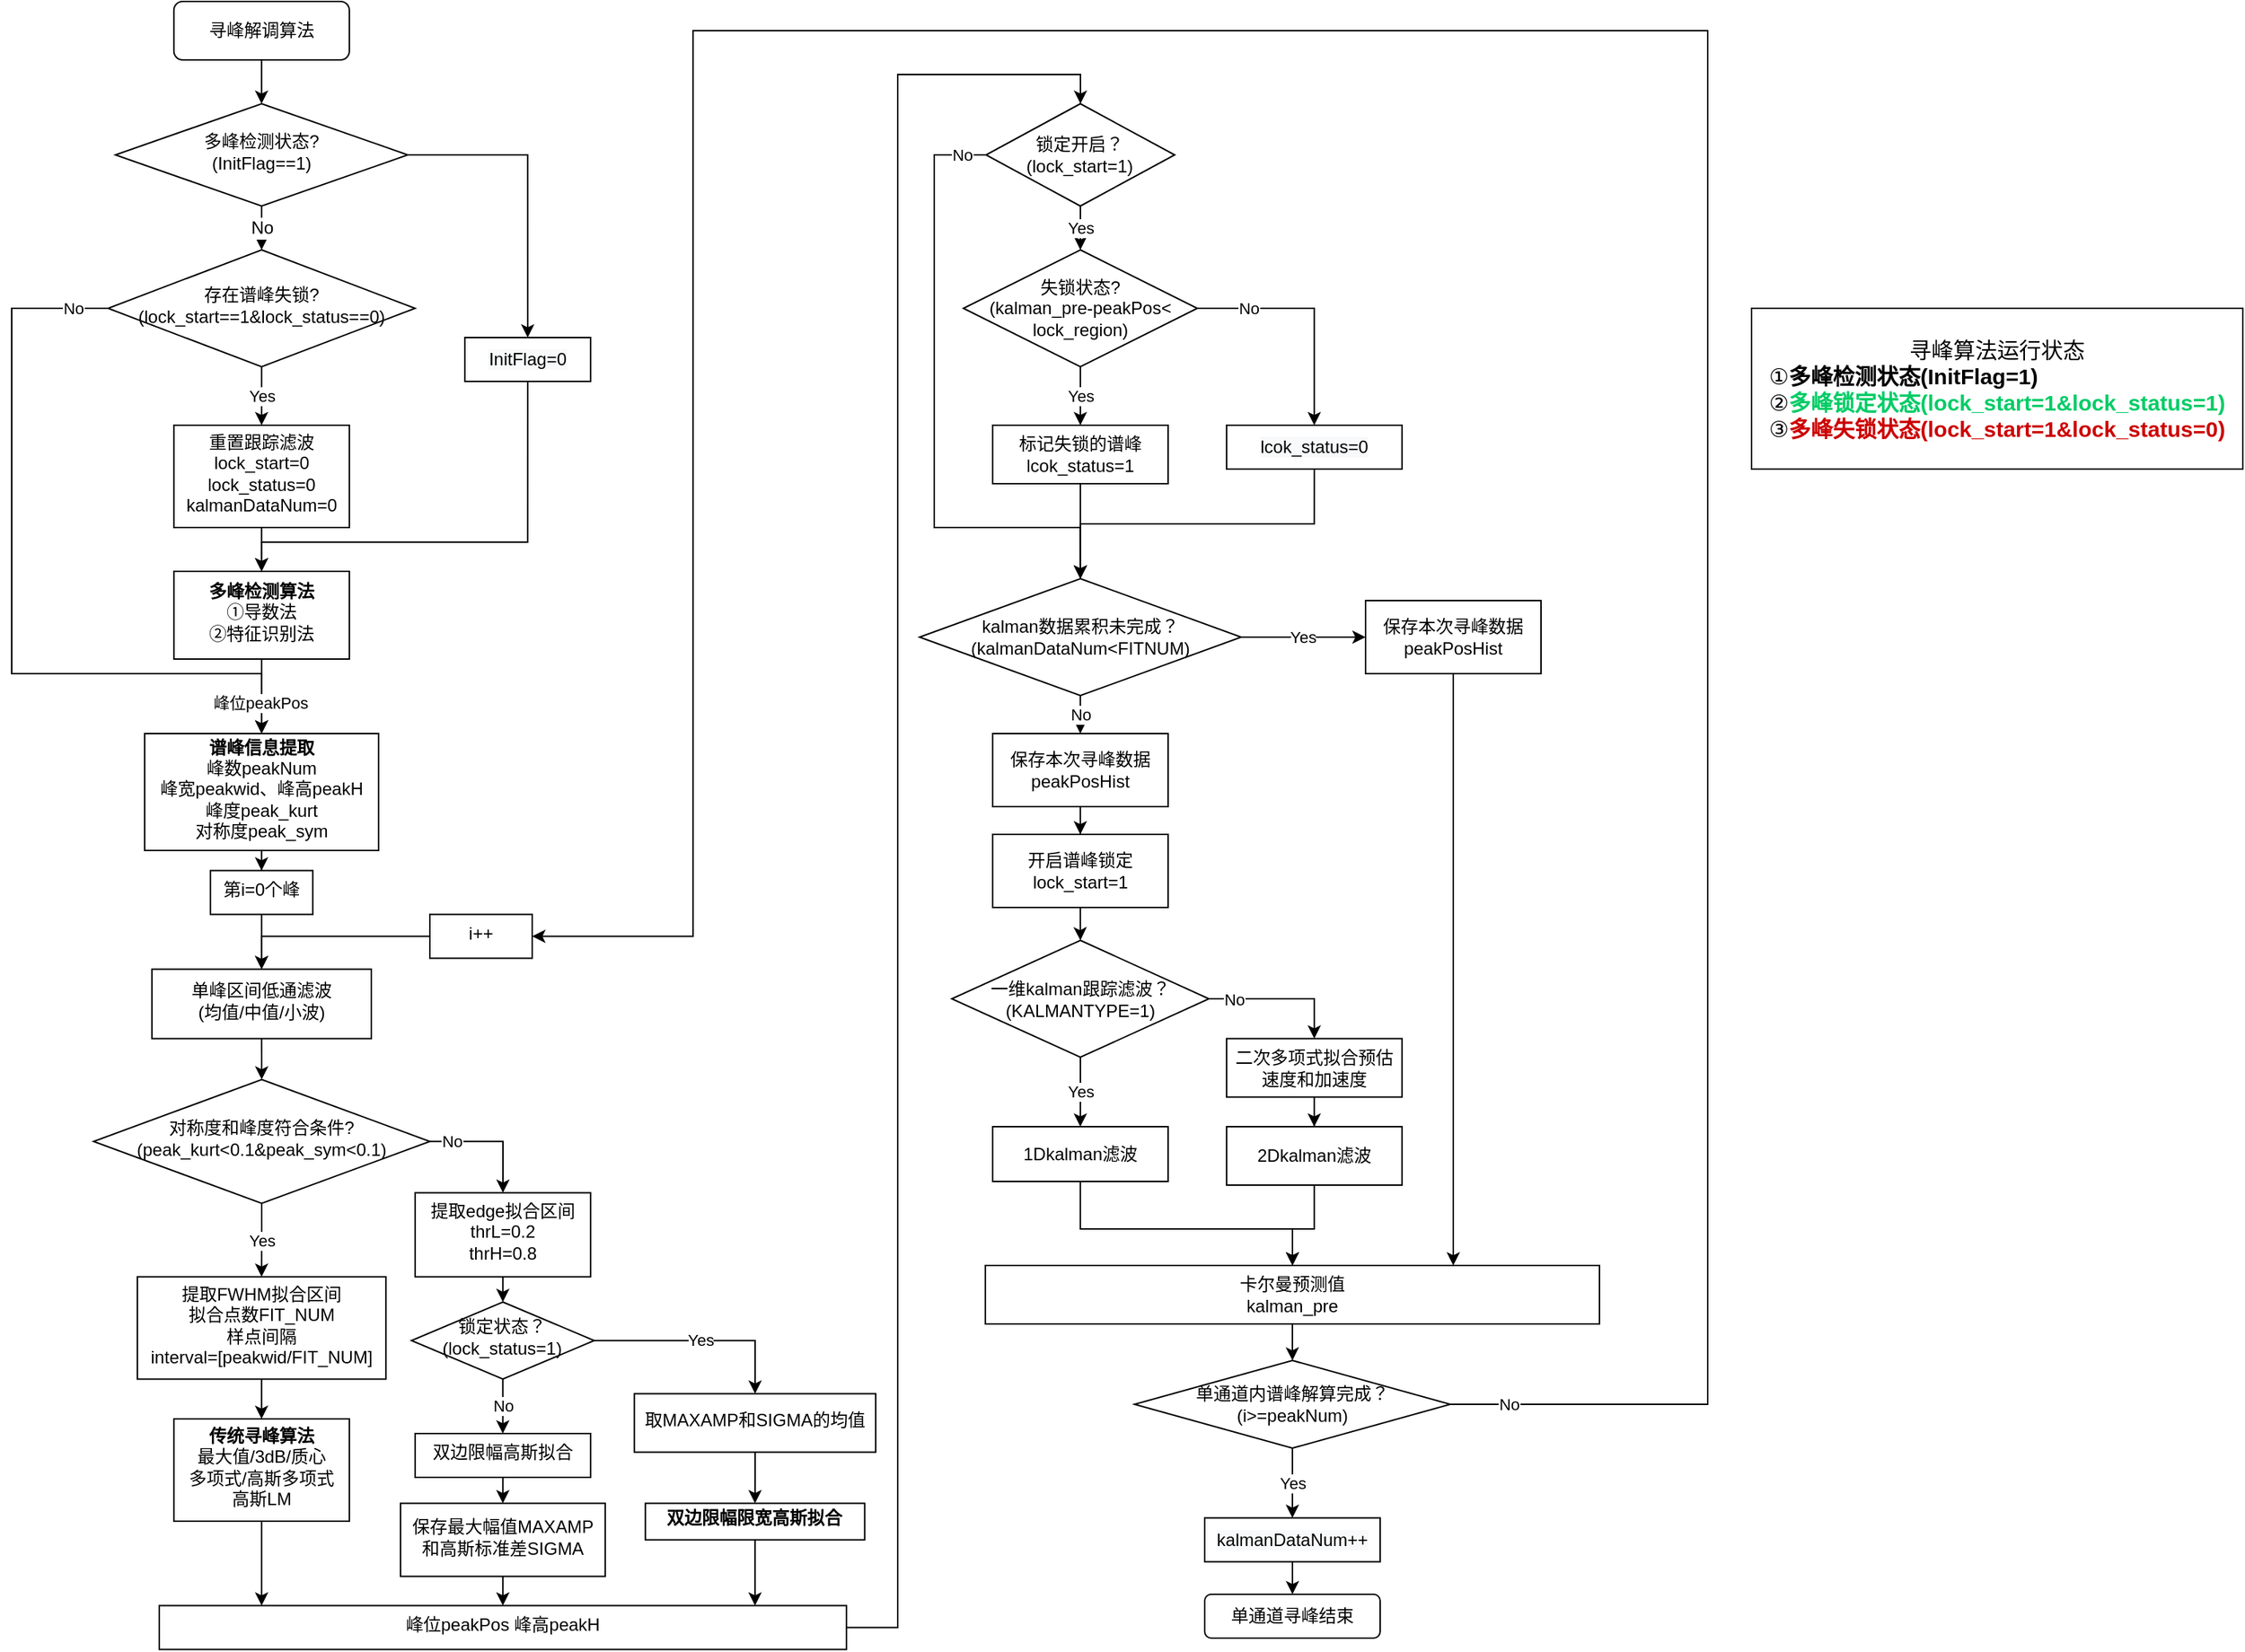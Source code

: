 <mxfile version="17.4.3" type="github">
  <diagram id="C5RBs43oDa-KdzZeNtuy" name="Page-1">
    <mxGraphModel dx="1677" dy="1089" grid="1" gridSize="10" guides="1" tooltips="1" connect="1" arrows="1" fold="1" page="1" pageScale="1" pageWidth="1654" pageHeight="1169" math="0" shadow="0">
      <root>
        <mxCell id="WIyWlLk6GJQsqaUBKTNV-0" />
        <mxCell id="WIyWlLk6GJQsqaUBKTNV-1" parent="WIyWlLk6GJQsqaUBKTNV-0" />
        <mxCell id="Sqqgu429Jo1G49xxD-PJ-2" value="" style="edgeStyle=orthogonalEdgeStyle;rounded=0;orthogonalLoop=1;jettySize=auto;html=1;fontSize=15;fontColor=#CC0000;" parent="WIyWlLk6GJQsqaUBKTNV-1" source="WIyWlLk6GJQsqaUBKTNV-3" target="Sqqgu429Jo1G49xxD-PJ-1" edge="1">
          <mxGeometry relative="1" as="geometry" />
        </mxCell>
        <mxCell id="WIyWlLk6GJQsqaUBKTNV-3" value="寻峰解调算法" style="rounded=1;whiteSpace=wrap;html=1;fontSize=12;glass=0;strokeWidth=1;shadow=0;" parent="WIyWlLk6GJQsqaUBKTNV-1" vertex="1">
          <mxGeometry x="150.93" y="10" width="120" height="40" as="geometry" />
        </mxCell>
        <mxCell id="J0x9XYsGi_vWjbkLP-mo-85" value="No" style="edgeStyle=orthogonalEdgeStyle;rounded=0;orthogonalLoop=1;jettySize=auto;html=1;exitX=0;exitY=0.5;exitDx=0;exitDy=0;entryX=0.5;entryY=0;entryDx=0;entryDy=0;" parent="WIyWlLk6GJQsqaUBKTNV-1" source="WIyWlLk6GJQsqaUBKTNV-6" target="J0x9XYsGi_vWjbkLP-mo-4" edge="1">
          <mxGeometry x="-0.911" relative="1" as="geometry">
            <Array as="points">
              <mxPoint x="40" y="220" />
              <mxPoint x="40" y="470" />
              <mxPoint x="211" y="470" />
            </Array>
            <mxPoint as="offset" />
          </mxGeometry>
        </mxCell>
        <mxCell id="J0x9XYsGi_vWjbkLP-mo-113" value="Yes" style="edgeStyle=orthogonalEdgeStyle;rounded=0;orthogonalLoop=1;jettySize=auto;html=1;" parent="WIyWlLk6GJQsqaUBKTNV-1" source="WIyWlLk6GJQsqaUBKTNV-6" target="J0x9XYsGi_vWjbkLP-mo-110" edge="1">
          <mxGeometry relative="1" as="geometry" />
        </mxCell>
        <mxCell id="WIyWlLk6GJQsqaUBKTNV-6" value="存在谱峰失锁?&lt;br&gt;(lock_start==1&amp;amp;lock_status==0)" style="rhombus;whiteSpace=wrap;html=1;shadow=0;fontFamily=Helvetica;fontSize=12;align=center;strokeWidth=1;spacing=6;spacingTop=-4;" parent="WIyWlLk6GJQsqaUBKTNV-1" vertex="1">
          <mxGeometry x="105.93" y="180" width="210" height="80" as="geometry" />
        </mxCell>
        <mxCell id="WIyWlLk6GJQsqaUBKTNV-11" value="单通道寻峰结束" style="rounded=1;whiteSpace=wrap;html=1;fontSize=12;glass=0;strokeWidth=1;shadow=0;" parent="WIyWlLk6GJQsqaUBKTNV-1" vertex="1">
          <mxGeometry x="855.97" y="1100" width="120" height="30" as="geometry" />
        </mxCell>
        <mxCell id="J0x9XYsGi_vWjbkLP-mo-5" value="峰位peakPos" style="edgeStyle=orthogonalEdgeStyle;rounded=0;orthogonalLoop=1;jettySize=auto;html=1;exitX=0.5;exitY=1;exitDx=0;exitDy=0;entryX=0.5;entryY=0;entryDx=0;entryDy=0;" parent="WIyWlLk6GJQsqaUBKTNV-1" source="J0x9XYsGi_vWjbkLP-mo-0" target="J0x9XYsGi_vWjbkLP-mo-4" edge="1">
          <mxGeometry x="0.176" y="-1" relative="1" as="geometry">
            <mxPoint as="offset" />
            <mxPoint x="305.93" y="430" as="sourcePoint" />
            <mxPoint x="305.93" y="500" as="targetPoint" />
          </mxGeometry>
        </mxCell>
        <mxCell id="J0x9XYsGi_vWjbkLP-mo-0" value="&lt;b&gt;多峰检测算法&lt;/b&gt;&lt;br&gt;①导数法&lt;br&gt;②特征识别法" style="whiteSpace=wrap;html=1;shadow=0;strokeWidth=1;spacing=6;spacingTop=-4;" parent="WIyWlLk6GJQsqaUBKTNV-1" vertex="1">
          <mxGeometry x="150.94" y="400" width="120" height="60" as="geometry" />
        </mxCell>
        <mxCell id="J0x9XYsGi_vWjbkLP-mo-7" value="" style="edgeStyle=orthogonalEdgeStyle;rounded=0;orthogonalLoop=1;jettySize=auto;html=1;" parent="WIyWlLk6GJQsqaUBKTNV-1" source="J0x9XYsGi_vWjbkLP-mo-4" target="J0x9XYsGi_vWjbkLP-mo-6" edge="1">
          <mxGeometry relative="1" as="geometry" />
        </mxCell>
        <mxCell id="J0x9XYsGi_vWjbkLP-mo-4" value="&lt;b&gt;谱峰信息提取&lt;/b&gt;&lt;br&gt;峰数peakNum&lt;br&gt;峰宽peakwid、峰高peakH&lt;br&gt;峰度peak_kurt&lt;br&gt;对称度peak_sym" style="whiteSpace=wrap;html=1;shadow=0;strokeWidth=1;spacing=6;spacingTop=-4;" parent="WIyWlLk6GJQsqaUBKTNV-1" vertex="1">
          <mxGeometry x="130.93" y="511" width="160" height="80" as="geometry" />
        </mxCell>
        <mxCell id="J0x9XYsGi_vWjbkLP-mo-100" style="edgeStyle=orthogonalEdgeStyle;rounded=0;orthogonalLoop=1;jettySize=auto;html=1;exitX=0.5;exitY=1;exitDx=0;exitDy=0;entryX=0.5;entryY=0;entryDx=0;entryDy=0;" parent="WIyWlLk6GJQsqaUBKTNV-1" source="J0x9XYsGi_vWjbkLP-mo-6" target="J0x9XYsGi_vWjbkLP-mo-119" edge="1">
          <mxGeometry relative="1" as="geometry">
            <Array as="points" />
          </mxGeometry>
        </mxCell>
        <mxCell id="J0x9XYsGi_vWjbkLP-mo-6" value="第i=0个峰" style="whiteSpace=wrap;html=1;shadow=0;strokeWidth=1;spacing=6;spacingTop=-4;" parent="WIyWlLk6GJQsqaUBKTNV-1" vertex="1">
          <mxGeometry x="175.93" y="604.75" width="70" height="30" as="geometry" />
        </mxCell>
        <mxCell id="J0x9XYsGi_vWjbkLP-mo-14" value="Yes" style="edgeStyle=orthogonalEdgeStyle;rounded=0;orthogonalLoop=1;jettySize=auto;html=1;" parent="WIyWlLk6GJQsqaUBKTNV-1" source="J0x9XYsGi_vWjbkLP-mo-11" target="J0x9XYsGi_vWjbkLP-mo-13" edge="1">
          <mxGeometry relative="1" as="geometry" />
        </mxCell>
        <mxCell id="J0x9XYsGi_vWjbkLP-mo-18" value="No" style="edgeStyle=orthogonalEdgeStyle;rounded=0;orthogonalLoop=1;jettySize=auto;html=1;exitX=1;exitY=0.5;exitDx=0;exitDy=0;" parent="WIyWlLk6GJQsqaUBKTNV-1" source="J0x9XYsGi_vWjbkLP-mo-11" target="J0x9XYsGi_vWjbkLP-mo-17" edge="1">
          <mxGeometry x="-0.631" relative="1" as="geometry">
            <Array as="points">
              <mxPoint x="376" y="790" />
            </Array>
            <mxPoint as="offset" />
          </mxGeometry>
        </mxCell>
        <mxCell id="J0x9XYsGi_vWjbkLP-mo-11" value="对称度和峰度符合条件?&lt;br&gt;(peak_kurt&amp;lt;0.1&amp;amp;peak_sym&amp;lt;0.1)" style="rhombus;whiteSpace=wrap;html=1;shadow=0;strokeWidth=1;spacing=6;spacingTop=-4;" parent="WIyWlLk6GJQsqaUBKTNV-1" vertex="1">
          <mxGeometry x="96" y="747.75" width="230" height="84.75" as="geometry" />
        </mxCell>
        <mxCell id="J0x9XYsGi_vWjbkLP-mo-16" value="" style="edgeStyle=orthogonalEdgeStyle;rounded=0;orthogonalLoop=1;jettySize=auto;html=1;" parent="WIyWlLk6GJQsqaUBKTNV-1" source="J0x9XYsGi_vWjbkLP-mo-13" target="J0x9XYsGi_vWjbkLP-mo-15" edge="1">
          <mxGeometry relative="1" as="geometry" />
        </mxCell>
        <mxCell id="J0x9XYsGi_vWjbkLP-mo-13" value="提取FWHM拟合区间&lt;br&gt;拟合点数FIT_NUM&lt;br&gt;样点间隔&lt;br&gt;interval=[peakwid/FIT_NUM]" style="whiteSpace=wrap;html=1;shadow=0;strokeWidth=1;spacing=6;spacingTop=-4;" parent="WIyWlLk6GJQsqaUBKTNV-1" vertex="1">
          <mxGeometry x="125.94" y="882.75" width="170" height="70" as="geometry" />
        </mxCell>
        <mxCell id="J0x9XYsGi_vWjbkLP-mo-96" value="" style="edgeStyle=orthogonalEdgeStyle;rounded=0;orthogonalLoop=1;jettySize=auto;html=1;" parent="WIyWlLk6GJQsqaUBKTNV-1" source="J0x9XYsGi_vWjbkLP-mo-15" target="J0x9XYsGi_vWjbkLP-mo-31" edge="1">
          <mxGeometry relative="1" as="geometry">
            <Array as="points">
              <mxPoint x="211" y="1037.75" />
              <mxPoint x="211" y="1037.75" />
            </Array>
          </mxGeometry>
        </mxCell>
        <mxCell id="J0x9XYsGi_vWjbkLP-mo-15" value="&lt;b&gt;传统寻峰算法&lt;/b&gt;&lt;br&gt;最大值/3dB/质心&lt;br&gt;多项式/高斯多项式&lt;br&gt;高斯LM" style="whiteSpace=wrap;html=1;shadow=0;strokeWidth=1;spacing=6;spacingTop=-4;" parent="WIyWlLk6GJQsqaUBKTNV-1" vertex="1">
          <mxGeometry x="150.93" y="980" width="120" height="70" as="geometry" />
        </mxCell>
        <mxCell id="J0x9XYsGi_vWjbkLP-mo-116" style="edgeStyle=orthogonalEdgeStyle;rounded=0;orthogonalLoop=1;jettySize=auto;html=1;exitX=0.5;exitY=1;exitDx=0;exitDy=0;entryX=0.5;entryY=0;entryDx=0;entryDy=0;" parent="WIyWlLk6GJQsqaUBKTNV-1" source="J0x9XYsGi_vWjbkLP-mo-17" target="J0x9XYsGi_vWjbkLP-mo-21" edge="1">
          <mxGeometry relative="1" as="geometry" />
        </mxCell>
        <mxCell id="J0x9XYsGi_vWjbkLP-mo-17" value="提取edge拟合区间&lt;br&gt;thrL=0.2&lt;br&gt;thrH=0.8" style="whiteSpace=wrap;html=1;shadow=0;strokeWidth=1;spacing=6;spacingTop=-4;" parent="WIyWlLk6GJQsqaUBKTNV-1" vertex="1">
          <mxGeometry x="315.93" y="825.25" width="120" height="57.5" as="geometry" />
        </mxCell>
        <mxCell id="J0x9XYsGi_vWjbkLP-mo-24" value="No" style="edgeStyle=orthogonalEdgeStyle;rounded=0;orthogonalLoop=1;jettySize=auto;html=1;" parent="WIyWlLk6GJQsqaUBKTNV-1" source="J0x9XYsGi_vWjbkLP-mo-21" target="J0x9XYsGi_vWjbkLP-mo-23" edge="1">
          <mxGeometry relative="1" as="geometry" />
        </mxCell>
        <mxCell id="J0x9XYsGi_vWjbkLP-mo-28" value="Yes" style="edgeStyle=orthogonalEdgeStyle;rounded=0;orthogonalLoop=1;jettySize=auto;html=1;" parent="WIyWlLk6GJQsqaUBKTNV-1" source="J0x9XYsGi_vWjbkLP-mo-21" target="J0x9XYsGi_vWjbkLP-mo-27" edge="1">
          <mxGeometry relative="1" as="geometry" />
        </mxCell>
        <mxCell id="J0x9XYsGi_vWjbkLP-mo-21" value="锁定状态？&lt;br&gt;(lock_status=1)" style="rhombus;whiteSpace=wrap;html=1;shadow=0;strokeWidth=1;spacing=6;spacingTop=-4;" parent="WIyWlLk6GJQsqaUBKTNV-1" vertex="1">
          <mxGeometry x="313.43" y="900" width="125" height="52.75" as="geometry" />
        </mxCell>
        <mxCell id="J0x9XYsGi_vWjbkLP-mo-117" style="edgeStyle=orthogonalEdgeStyle;rounded=0;orthogonalLoop=1;jettySize=auto;html=1;exitX=0.5;exitY=1;exitDx=0;exitDy=0;entryX=0.5;entryY=0;entryDx=0;entryDy=0;" parent="WIyWlLk6GJQsqaUBKTNV-1" source="J0x9XYsGi_vWjbkLP-mo-23" target="J0x9XYsGi_vWjbkLP-mo-25" edge="1">
          <mxGeometry relative="1" as="geometry" />
        </mxCell>
        <mxCell id="J0x9XYsGi_vWjbkLP-mo-23" value="双边限幅高斯拟合" style="whiteSpace=wrap;html=1;shadow=0;strokeWidth=1;spacing=6;spacingTop=-4;" parent="WIyWlLk6GJQsqaUBKTNV-1" vertex="1">
          <mxGeometry x="315.93" y="990" width="120" height="30" as="geometry" />
        </mxCell>
        <mxCell id="J0x9XYsGi_vWjbkLP-mo-118" style="edgeStyle=orthogonalEdgeStyle;rounded=0;orthogonalLoop=1;jettySize=auto;html=1;exitX=0.5;exitY=1;exitDx=0;exitDy=0;entryX=0.5;entryY=0;entryDx=0;entryDy=0;" parent="WIyWlLk6GJQsqaUBKTNV-1" source="J0x9XYsGi_vWjbkLP-mo-25" target="J0x9XYsGi_vWjbkLP-mo-31" edge="1">
          <mxGeometry relative="1" as="geometry" />
        </mxCell>
        <mxCell id="J0x9XYsGi_vWjbkLP-mo-25" value="保存最大幅值MAXAMP&lt;br&gt;和高斯标准差SIGMA" style="whiteSpace=wrap;html=1;shadow=0;strokeWidth=1;spacing=6;spacingTop=-4;" parent="WIyWlLk6GJQsqaUBKTNV-1" vertex="1">
          <mxGeometry x="305.93" y="1037.75" width="140" height="50" as="geometry" />
        </mxCell>
        <mxCell id="J0x9XYsGi_vWjbkLP-mo-30" value="" style="edgeStyle=orthogonalEdgeStyle;rounded=0;orthogonalLoop=1;jettySize=auto;html=1;" parent="WIyWlLk6GJQsqaUBKTNV-1" source="J0x9XYsGi_vWjbkLP-mo-27" target="J0x9XYsGi_vWjbkLP-mo-29" edge="1">
          <mxGeometry relative="1" as="geometry" />
        </mxCell>
        <mxCell id="J0x9XYsGi_vWjbkLP-mo-27" value="取MAXAMP和SIGMA的均值" style="whiteSpace=wrap;html=1;shadow=0;strokeWidth=1;spacing=6;spacingTop=-4;" parent="WIyWlLk6GJQsqaUBKTNV-1" vertex="1">
          <mxGeometry x="465.86" y="962.75" width="165.07" height="40" as="geometry" />
        </mxCell>
        <mxCell id="J0x9XYsGi_vWjbkLP-mo-34" style="edgeStyle=orthogonalEdgeStyle;rounded=0;orthogonalLoop=1;jettySize=auto;html=1;" parent="WIyWlLk6GJQsqaUBKTNV-1" source="J0x9XYsGi_vWjbkLP-mo-29" target="J0x9XYsGi_vWjbkLP-mo-31" edge="1">
          <mxGeometry relative="1" as="geometry">
            <Array as="points">
              <mxPoint x="541" y="1112.75" />
              <mxPoint x="541" y="1112.75" />
            </Array>
          </mxGeometry>
        </mxCell>
        <mxCell id="J0x9XYsGi_vWjbkLP-mo-29" value="&lt;b&gt;双边限幅限宽高斯拟合&lt;/b&gt;" style="whiteSpace=wrap;html=1;shadow=0;strokeWidth=1;spacing=6;spacingTop=-4;" parent="WIyWlLk6GJQsqaUBKTNV-1" vertex="1">
          <mxGeometry x="473.4" y="1037.75" width="150" height="25" as="geometry" />
        </mxCell>
        <mxCell id="J0x9XYsGi_vWjbkLP-mo-36" value="" style="edgeStyle=orthogonalEdgeStyle;rounded=0;orthogonalLoop=1;jettySize=auto;html=1;exitX=1;exitY=0.5;exitDx=0;exitDy=0;" parent="WIyWlLk6GJQsqaUBKTNV-1" source="J0x9XYsGi_vWjbkLP-mo-31" target="J0x9XYsGi_vWjbkLP-mo-37" edge="1">
          <mxGeometry relative="1" as="geometry">
            <mxPoint x="720.93" y="125" as="targetPoint" />
            <Array as="points">
              <mxPoint x="646" y="1123" />
              <mxPoint x="646" y="60" />
              <mxPoint x="771" y="60" />
            </Array>
          </mxGeometry>
        </mxCell>
        <mxCell id="J0x9XYsGi_vWjbkLP-mo-31" value="峰位peakPos 峰高peakH" style="whiteSpace=wrap;html=1;shadow=0;strokeWidth=1;spacing=6;spacingTop=-4;" parent="WIyWlLk6GJQsqaUBKTNV-1" vertex="1">
          <mxGeometry x="140.93" y="1107.75" width="470" height="30" as="geometry" />
        </mxCell>
        <mxCell id="J0x9XYsGi_vWjbkLP-mo-40" value="Yes" style="edgeStyle=orthogonalEdgeStyle;rounded=0;orthogonalLoop=1;jettySize=auto;html=1;entryX=0.5;entryY=0;entryDx=0;entryDy=0;" parent="WIyWlLk6GJQsqaUBKTNV-1" source="J0x9XYsGi_vWjbkLP-mo-37" target="J0x9XYsGi_vWjbkLP-mo-41" edge="1">
          <mxGeometry relative="1" as="geometry">
            <mxPoint x="770.93" y="190" as="targetPoint" />
            <Array as="points" />
          </mxGeometry>
        </mxCell>
        <mxCell id="J0x9XYsGi_vWjbkLP-mo-50" value="No" style="edgeStyle=orthogonalEdgeStyle;rounded=0;orthogonalLoop=1;jettySize=auto;html=1;exitX=0;exitY=0.5;exitDx=0;exitDy=0;entryX=0.5;entryY=0;entryDx=0;entryDy=0;" parent="WIyWlLk6GJQsqaUBKTNV-1" source="J0x9XYsGi_vWjbkLP-mo-37" target="J0x9XYsGi_vWjbkLP-mo-53" edge="1">
          <mxGeometry x="-0.923" relative="1" as="geometry">
            <mxPoint x="680.93" y="410" as="targetPoint" />
            <Array as="points">
              <mxPoint x="671" y="115" />
              <mxPoint x="671" y="370" />
              <mxPoint x="771" y="370" />
            </Array>
            <mxPoint as="offset" />
          </mxGeometry>
        </mxCell>
        <mxCell id="J0x9XYsGi_vWjbkLP-mo-37" value="锁定开启？&lt;br&gt;(lock_start=1)" style="rhombus;whiteSpace=wrap;html=1;" parent="WIyWlLk6GJQsqaUBKTNV-1" vertex="1">
          <mxGeometry x="706.39" y="80" width="129.07" height="70" as="geometry" />
        </mxCell>
        <mxCell id="J0x9XYsGi_vWjbkLP-mo-45" value="Yes" style="edgeStyle=orthogonalEdgeStyle;rounded=0;orthogonalLoop=1;jettySize=auto;html=1;" parent="WIyWlLk6GJQsqaUBKTNV-1" source="J0x9XYsGi_vWjbkLP-mo-41" target="J0x9XYsGi_vWjbkLP-mo-44" edge="1">
          <mxGeometry relative="1" as="geometry" />
        </mxCell>
        <mxCell id="J0x9XYsGi_vWjbkLP-mo-47" value="No" style="edgeStyle=orthogonalEdgeStyle;rounded=0;orthogonalLoop=1;jettySize=auto;html=1;" parent="WIyWlLk6GJQsqaUBKTNV-1" source="J0x9XYsGi_vWjbkLP-mo-41" target="J0x9XYsGi_vWjbkLP-mo-46" edge="1">
          <mxGeometry x="-0.561" relative="1" as="geometry">
            <mxPoint as="offset" />
          </mxGeometry>
        </mxCell>
        <mxCell id="J0x9XYsGi_vWjbkLP-mo-41" value="&lt;span&gt;失锁状态?&lt;/span&gt;&lt;br&gt;&lt;span&gt;(kalman_pre-peakPos&amp;lt;&lt;br&gt;lock_region)&lt;br&gt;&lt;/span&gt;" style="rhombus;whiteSpace=wrap;html=1;" parent="WIyWlLk6GJQsqaUBKTNV-1" vertex="1">
          <mxGeometry x="690.93" y="180" width="160" height="80" as="geometry" />
        </mxCell>
        <mxCell id="J0x9XYsGi_vWjbkLP-mo-55" value="" style="edgeStyle=orthogonalEdgeStyle;rounded=0;orthogonalLoop=1;jettySize=auto;html=1;" parent="WIyWlLk6GJQsqaUBKTNV-1" source="J0x9XYsGi_vWjbkLP-mo-44" target="J0x9XYsGi_vWjbkLP-mo-53" edge="1">
          <mxGeometry relative="1" as="geometry" />
        </mxCell>
        <mxCell id="J0x9XYsGi_vWjbkLP-mo-44" value="标记失锁的谱峰&lt;br&gt;lcok_status=1" style="whiteSpace=wrap;html=1;" parent="WIyWlLk6GJQsqaUBKTNV-1" vertex="1">
          <mxGeometry x="710.93" y="300" width="120" height="40" as="geometry" />
        </mxCell>
        <mxCell id="J0x9XYsGi_vWjbkLP-mo-56" style="edgeStyle=orthogonalEdgeStyle;rounded=0;orthogonalLoop=1;jettySize=auto;html=1;exitX=0.5;exitY=1;exitDx=0;exitDy=0;entryX=0.5;entryY=0;entryDx=0;entryDy=0;" parent="WIyWlLk6GJQsqaUBKTNV-1" source="J0x9XYsGi_vWjbkLP-mo-46" target="J0x9XYsGi_vWjbkLP-mo-53" edge="1">
          <mxGeometry relative="1" as="geometry" />
        </mxCell>
        <mxCell id="J0x9XYsGi_vWjbkLP-mo-46" value="&lt;span style=&quot;color: rgb(0 , 0 , 0) ; font-family: &amp;#34;helvetica&amp;#34; ; font-size: 12px ; font-style: normal ; font-weight: 400 ; letter-spacing: normal ; text-align: center ; text-indent: 0px ; text-transform: none ; word-spacing: 0px ; background-color: rgb(248 , 249 , 250) ; display: inline ; float: none&quot;&gt;lcok_status=0&lt;/span&gt;" style="whiteSpace=wrap;html=1;" parent="WIyWlLk6GJQsqaUBKTNV-1" vertex="1">
          <mxGeometry x="870.93" y="300" width="120" height="30" as="geometry" />
        </mxCell>
        <mxCell id="J0x9XYsGi_vWjbkLP-mo-58" value="Yes" style="edgeStyle=orthogonalEdgeStyle;rounded=0;orthogonalLoop=1;jettySize=auto;html=1;" parent="WIyWlLk6GJQsqaUBKTNV-1" source="J0x9XYsGi_vWjbkLP-mo-53" target="J0x9XYsGi_vWjbkLP-mo-57" edge="1">
          <mxGeometry relative="1" as="geometry" />
        </mxCell>
        <mxCell id="J0x9XYsGi_vWjbkLP-mo-73" value="No" style="edgeStyle=orthogonalEdgeStyle;rounded=0;orthogonalLoop=1;jettySize=auto;html=1;" parent="WIyWlLk6GJQsqaUBKTNV-1" source="J0x9XYsGi_vWjbkLP-mo-53" target="J0x9XYsGi_vWjbkLP-mo-70" edge="1">
          <mxGeometry relative="1" as="geometry" />
        </mxCell>
        <mxCell id="J0x9XYsGi_vWjbkLP-mo-53" value="kalman数据累积未完成？&lt;br&gt;(kalmanDataNum&amp;lt;FITNUM)" style="rhombus;whiteSpace=wrap;html=1;" parent="WIyWlLk6GJQsqaUBKTNV-1" vertex="1">
          <mxGeometry x="660.93" y="405" width="220" height="80" as="geometry" />
        </mxCell>
        <mxCell id="J0x9XYsGi_vWjbkLP-mo-90" style="edgeStyle=orthogonalEdgeStyle;rounded=0;orthogonalLoop=1;jettySize=auto;html=1;exitX=0.5;exitY=1;exitDx=0;exitDy=0;" parent="WIyWlLk6GJQsqaUBKTNV-1" source="J0x9XYsGi_vWjbkLP-mo-57" target="J0x9XYsGi_vWjbkLP-mo-74" edge="1">
          <mxGeometry relative="1" as="geometry">
            <Array as="points">
              <mxPoint x="1026" y="470" />
            </Array>
          </mxGeometry>
        </mxCell>
        <mxCell id="J0x9XYsGi_vWjbkLP-mo-57" value="保存本次寻峰数据&lt;br&gt;peakPosHist" style="whiteSpace=wrap;html=1;" parent="WIyWlLk6GJQsqaUBKTNV-1" vertex="1">
          <mxGeometry x="966" y="420" width="120" height="50" as="geometry" />
        </mxCell>
        <mxCell id="J0x9XYsGi_vWjbkLP-mo-63" value="Yes" style="edgeStyle=orthogonalEdgeStyle;rounded=0;orthogonalLoop=1;jettySize=auto;html=1;" parent="WIyWlLk6GJQsqaUBKTNV-1" source="J0x9XYsGi_vWjbkLP-mo-61" target="J0x9XYsGi_vWjbkLP-mo-62" edge="1">
          <mxGeometry relative="1" as="geometry" />
        </mxCell>
        <mxCell id="J0x9XYsGi_vWjbkLP-mo-65" value="No" style="edgeStyle=orthogonalEdgeStyle;rounded=0;orthogonalLoop=1;jettySize=auto;html=1;entryX=0.5;entryY=0;entryDx=0;entryDy=0;" parent="WIyWlLk6GJQsqaUBKTNV-1" source="J0x9XYsGi_vWjbkLP-mo-61" target="J0x9XYsGi_vWjbkLP-mo-64" edge="1">
          <mxGeometry x="-0.646" relative="1" as="geometry">
            <mxPoint x="930.93" y="740" as="targetPoint" />
            <mxPoint as="offset" />
          </mxGeometry>
        </mxCell>
        <mxCell id="J0x9XYsGi_vWjbkLP-mo-61" value="一维kalman跟踪滤波？&lt;br&gt;(KALMANTYPE=1)" style="rhombus;whiteSpace=wrap;html=1;" parent="WIyWlLk6GJQsqaUBKTNV-1" vertex="1">
          <mxGeometry x="682.96" y="652.5" width="175.93" height="80" as="geometry" />
        </mxCell>
        <mxCell id="J0x9XYsGi_vWjbkLP-mo-75" value="" style="edgeStyle=orthogonalEdgeStyle;rounded=0;orthogonalLoop=1;jettySize=auto;html=1;" parent="WIyWlLk6GJQsqaUBKTNV-1" source="J0x9XYsGi_vWjbkLP-mo-62" target="J0x9XYsGi_vWjbkLP-mo-74" edge="1">
          <mxGeometry relative="1" as="geometry">
            <Array as="points">
              <mxPoint x="771" y="850" />
              <mxPoint x="916" y="850" />
            </Array>
          </mxGeometry>
        </mxCell>
        <mxCell id="J0x9XYsGi_vWjbkLP-mo-62" value="1Dkalman滤波" style="whiteSpace=wrap;html=1;" parent="WIyWlLk6GJQsqaUBKTNV-1" vertex="1">
          <mxGeometry x="710.93" y="780" width="120" height="37.5" as="geometry" />
        </mxCell>
        <mxCell id="J0x9XYsGi_vWjbkLP-mo-69" value="" style="edgeStyle=orthogonalEdgeStyle;rounded=0;orthogonalLoop=1;jettySize=auto;html=1;" parent="WIyWlLk6GJQsqaUBKTNV-1" source="J0x9XYsGi_vWjbkLP-mo-64" target="J0x9XYsGi_vWjbkLP-mo-68" edge="1">
          <mxGeometry relative="1" as="geometry" />
        </mxCell>
        <mxCell id="J0x9XYsGi_vWjbkLP-mo-64" value="二次多项式拟合预估速度和加速度" style="whiteSpace=wrap;html=1;" parent="WIyWlLk6GJQsqaUBKTNV-1" vertex="1">
          <mxGeometry x="870.93" y="719.75" width="120" height="40" as="geometry" />
        </mxCell>
        <mxCell id="J0x9XYsGi_vWjbkLP-mo-76" value="" style="edgeStyle=orthogonalEdgeStyle;rounded=0;orthogonalLoop=1;jettySize=auto;html=1;" parent="WIyWlLk6GJQsqaUBKTNV-1" source="J0x9XYsGi_vWjbkLP-mo-68" target="J0x9XYsGi_vWjbkLP-mo-74" edge="1">
          <mxGeometry relative="1" as="geometry">
            <Array as="points">
              <mxPoint x="931" y="850" />
              <mxPoint x="916" y="850" />
            </Array>
          </mxGeometry>
        </mxCell>
        <mxCell id="J0x9XYsGi_vWjbkLP-mo-68" value="2Dkalman滤波" style="whiteSpace=wrap;html=1;" parent="WIyWlLk6GJQsqaUBKTNV-1" vertex="1">
          <mxGeometry x="870.93" y="780" width="120" height="40" as="geometry" />
        </mxCell>
        <mxCell id="J0x9XYsGi_vWjbkLP-mo-89" value="" style="edgeStyle=orthogonalEdgeStyle;rounded=0;orthogonalLoop=1;jettySize=auto;html=1;" parent="WIyWlLk6GJQsqaUBKTNV-1" source="J0x9XYsGi_vWjbkLP-mo-70" target="J0x9XYsGi_vWjbkLP-mo-86" edge="1">
          <mxGeometry relative="1" as="geometry" />
        </mxCell>
        <mxCell id="J0x9XYsGi_vWjbkLP-mo-70" value="保存本次寻峰数据&lt;br&gt;peakPosHist" style="whiteSpace=wrap;html=1;" parent="WIyWlLk6GJQsqaUBKTNV-1" vertex="1">
          <mxGeometry x="710.93" y="511" width="120" height="50" as="geometry" />
        </mxCell>
        <mxCell id="J0x9XYsGi_vWjbkLP-mo-94" value="No" style="edgeStyle=orthogonalEdgeStyle;rounded=0;orthogonalLoop=1;jettySize=auto;html=1;exitX=1;exitY=0.5;exitDx=0;exitDy=0;entryX=1;entryY=0.5;entryDx=0;entryDy=0;" parent="WIyWlLk6GJQsqaUBKTNV-1" source="J0x9XYsGi_vWjbkLP-mo-104" target="J0x9XYsGi_vWjbkLP-mo-91" edge="1">
          <mxGeometry x="-0.968" relative="1" as="geometry">
            <Array as="points">
              <mxPoint x="1200" y="970" />
              <mxPoint x="1200" y="30" />
              <mxPoint x="506" y="30" />
              <mxPoint x="506" y="650" />
            </Array>
            <mxPoint as="offset" />
          </mxGeometry>
        </mxCell>
        <mxCell id="J0x9XYsGi_vWjbkLP-mo-107" value="" style="edgeStyle=orthogonalEdgeStyle;rounded=0;orthogonalLoop=1;jettySize=auto;html=1;" parent="WIyWlLk6GJQsqaUBKTNV-1" source="J0x9XYsGi_vWjbkLP-mo-74" target="J0x9XYsGi_vWjbkLP-mo-104" edge="1">
          <mxGeometry relative="1" as="geometry" />
        </mxCell>
        <mxCell id="J0x9XYsGi_vWjbkLP-mo-74" value="卡尔曼预测值&lt;br&gt;kalman_pre" style="whiteSpace=wrap;html=1;" parent="WIyWlLk6GJQsqaUBKTNV-1" vertex="1">
          <mxGeometry x="705.93" y="875" width="420.07" height="40" as="geometry" />
        </mxCell>
        <mxCell id="J0x9XYsGi_vWjbkLP-mo-82" value="" style="edgeStyle=orthogonalEdgeStyle;rounded=0;orthogonalLoop=1;jettySize=auto;html=1;" parent="WIyWlLk6GJQsqaUBKTNV-1" source="J0x9XYsGi_vWjbkLP-mo-77" target="WIyWlLk6GJQsqaUBKTNV-11" edge="1">
          <mxGeometry relative="1" as="geometry" />
        </mxCell>
        <mxCell id="J0x9XYsGi_vWjbkLP-mo-77" value="&lt;span style=&quot;color: rgb(0 , 0 , 0) ; font-family: &amp;#34;helvetica&amp;#34; ; font-size: 12px ; font-style: normal ; font-weight: 400 ; letter-spacing: normal ; text-align: center ; text-indent: 0px ; text-transform: none ; word-spacing: 0px ; background-color: rgb(248 , 249 , 250) ; display: inline ; float: none&quot;&gt;kalmanDataNum++&lt;/span&gt;" style="whiteSpace=wrap;html=1;" parent="WIyWlLk6GJQsqaUBKTNV-1" vertex="1">
          <mxGeometry x="855.96" y="1047.75" width="120" height="30" as="geometry" />
        </mxCell>
        <mxCell id="J0x9XYsGi_vWjbkLP-mo-88" value="" style="edgeStyle=orthogonalEdgeStyle;rounded=0;orthogonalLoop=1;jettySize=auto;html=1;" parent="WIyWlLk6GJQsqaUBKTNV-1" source="J0x9XYsGi_vWjbkLP-mo-86" target="J0x9XYsGi_vWjbkLP-mo-61" edge="1">
          <mxGeometry relative="1" as="geometry" />
        </mxCell>
        <mxCell id="J0x9XYsGi_vWjbkLP-mo-86" value="开启谱峰锁定&lt;br&gt;lock_start=1" style="rounded=0;whiteSpace=wrap;html=1;" parent="WIyWlLk6GJQsqaUBKTNV-1" vertex="1">
          <mxGeometry x="710.93" y="580" width="120" height="50" as="geometry" />
        </mxCell>
        <mxCell id="J0x9XYsGi_vWjbkLP-mo-102" style="edgeStyle=orthogonalEdgeStyle;rounded=0;orthogonalLoop=1;jettySize=auto;html=1;exitX=0;exitY=0.25;exitDx=0;exitDy=0;entryX=0.5;entryY=0;entryDx=0;entryDy=0;" parent="WIyWlLk6GJQsqaUBKTNV-1" source="J0x9XYsGi_vWjbkLP-mo-91" target="J0x9XYsGi_vWjbkLP-mo-119" edge="1">
          <mxGeometry relative="1" as="geometry">
            <Array as="points">
              <mxPoint x="326" y="649.75" />
              <mxPoint x="211" y="649.75" />
            </Array>
          </mxGeometry>
        </mxCell>
        <mxCell id="J0x9XYsGi_vWjbkLP-mo-91" value="i++" style="whiteSpace=wrap;html=1;shadow=0;strokeWidth=1;spacing=6;spacingTop=-4;" parent="WIyWlLk6GJQsqaUBKTNV-1" vertex="1">
          <mxGeometry x="326" y="634.75" width="70" height="30" as="geometry" />
        </mxCell>
        <mxCell id="J0x9XYsGi_vWjbkLP-mo-108" value="Yes" style="edgeStyle=orthogonalEdgeStyle;rounded=0;orthogonalLoop=1;jettySize=auto;html=1;" parent="WIyWlLk6GJQsqaUBKTNV-1" source="J0x9XYsGi_vWjbkLP-mo-104" target="J0x9XYsGi_vWjbkLP-mo-77" edge="1">
          <mxGeometry relative="1" as="geometry" />
        </mxCell>
        <mxCell id="J0x9XYsGi_vWjbkLP-mo-104" value="单通道内谱峰解算完成？&lt;br&gt;(i&amp;gt;=peakNum)" style="rhombus;whiteSpace=wrap;html=1;" parent="WIyWlLk6GJQsqaUBKTNV-1" vertex="1">
          <mxGeometry x="807.97" y="940" width="215.98" height="60" as="geometry" />
        </mxCell>
        <mxCell id="J0x9XYsGi_vWjbkLP-mo-111" value="" style="edgeStyle=orthogonalEdgeStyle;rounded=0;orthogonalLoop=1;jettySize=auto;html=1;" parent="WIyWlLk6GJQsqaUBKTNV-1" source="J0x9XYsGi_vWjbkLP-mo-110" target="J0x9XYsGi_vWjbkLP-mo-0" edge="1">
          <mxGeometry relative="1" as="geometry" />
        </mxCell>
        <mxCell id="J0x9XYsGi_vWjbkLP-mo-110" value="重置跟踪滤波&lt;br&gt;lock_start=0&lt;br&gt;lock_status=0&lt;br&gt;kalmanDataNum=0" style="whiteSpace=wrap;html=1;shadow=0;strokeWidth=1;spacing=6;spacingTop=-4;" parent="WIyWlLk6GJQsqaUBKTNV-1" vertex="1">
          <mxGeometry x="150.93" y="300" width="120" height="70" as="geometry" />
        </mxCell>
        <mxCell id="J0x9XYsGi_vWjbkLP-mo-121" style="edgeStyle=orthogonalEdgeStyle;rounded=0;orthogonalLoop=1;jettySize=auto;html=1;exitX=0.5;exitY=1;exitDx=0;exitDy=0;entryX=0.5;entryY=0;entryDx=0;entryDy=0;" parent="WIyWlLk6GJQsqaUBKTNV-1" source="J0x9XYsGi_vWjbkLP-mo-119" target="J0x9XYsGi_vWjbkLP-mo-11" edge="1">
          <mxGeometry relative="1" as="geometry" />
        </mxCell>
        <mxCell id="J0x9XYsGi_vWjbkLP-mo-119" value="单峰区间低通滤波&lt;br&gt;(均值/中值/小波)" style="whiteSpace=wrap;html=1;shadow=0;strokeWidth=1;spacing=6;spacingTop=-4;" parent="WIyWlLk6GJQsqaUBKTNV-1" vertex="1">
          <mxGeometry x="135.9" y="672.25" width="150.07" height="47.5" as="geometry" />
        </mxCell>
        <mxCell id="Sqqgu429Jo1G49xxD-PJ-0" value="寻峰算法运行状态&lt;br style=&quot;font-size: 15px&quot;&gt;&lt;div style=&quot;text-align: left ; font-size: 15px&quot;&gt;&lt;span style=&quot;font-size: 15px&quot;&gt;①&lt;b&gt;多峰检测状态(InitFlag=1)&lt;/b&gt;&lt;/span&gt;&lt;/div&gt;&lt;div style=&quot;text-align: left ; font-size: 15px&quot;&gt;&lt;span style=&quot;font-size: 15px&quot;&gt;②&lt;b&gt;&lt;font color=&quot;#00cc66&quot;&gt;多峰锁定状态(lock_start=1&amp;amp;lock_status=1)&lt;/font&gt;&lt;/b&gt;&lt;/span&gt;&lt;/div&gt;&lt;div style=&quot;text-align: left ; font-size: 15px&quot;&gt;&lt;span style=&quot;font-size: 15px&quot;&gt;③&lt;b&gt;&lt;font color=&quot;#cc0000&quot;&gt;多峰失锁状态(lock_start=1&amp;amp;lock_status=0)&lt;/font&gt;&lt;/b&gt;&lt;/span&gt;&lt;/div&gt;" style="rounded=0;whiteSpace=wrap;html=1;fontSize=15;" parent="WIyWlLk6GJQsqaUBKTNV-1" vertex="1">
          <mxGeometry x="1230" y="220" width="336" height="110" as="geometry" />
        </mxCell>
        <mxCell id="Sqqgu429Jo1G49xxD-PJ-4" value="No" style="edgeStyle=orthogonalEdgeStyle;rounded=0;orthogonalLoop=1;jettySize=auto;html=1;exitX=0.5;exitY=1;exitDx=0;exitDy=0;entryX=0.5;entryY=0;entryDx=0;entryDy=0;fontSize=12;fontColor=#000000;" parent="WIyWlLk6GJQsqaUBKTNV-1" source="Sqqgu429Jo1G49xxD-PJ-1" target="WIyWlLk6GJQsqaUBKTNV-6" edge="1">
          <mxGeometry relative="1" as="geometry" />
        </mxCell>
        <mxCell id="Sqqgu429Jo1G49xxD-PJ-10" style="edgeStyle=orthogonalEdgeStyle;rounded=0;orthogonalLoop=1;jettySize=auto;html=1;exitX=1;exitY=0.5;exitDx=0;exitDy=0;entryX=0.5;entryY=0;entryDx=0;entryDy=0;fontSize=12;fontColor=#000000;" parent="WIyWlLk6GJQsqaUBKTNV-1" source="Sqqgu429Jo1G49xxD-PJ-1" target="Sqqgu429Jo1G49xxD-PJ-8" edge="1">
          <mxGeometry relative="1" as="geometry" />
        </mxCell>
        <mxCell id="Sqqgu429Jo1G49xxD-PJ-1" value="多峰检测状态?&lt;br&gt;(InitFlag==1)" style="rhombus;whiteSpace=wrap;html=1;shadow=0;fontFamily=Helvetica;fontSize=12;align=center;strokeWidth=1;spacing=6;spacingTop=-4;" parent="WIyWlLk6GJQsqaUBKTNV-1" vertex="1">
          <mxGeometry x="110.93" y="80" width="200" height="70" as="geometry" />
        </mxCell>
        <mxCell id="Sqqgu429Jo1G49xxD-PJ-11" style="edgeStyle=orthogonalEdgeStyle;rounded=0;orthogonalLoop=1;jettySize=auto;html=1;exitX=0.5;exitY=1;exitDx=0;exitDy=0;entryX=0.5;entryY=0;entryDx=0;entryDy=0;fontSize=12;fontColor=#000000;" parent="WIyWlLk6GJQsqaUBKTNV-1" source="Sqqgu429Jo1G49xxD-PJ-8" target="J0x9XYsGi_vWjbkLP-mo-0" edge="1">
          <mxGeometry relative="1" as="geometry">
            <Array as="points">
              <mxPoint x="393" y="380" />
              <mxPoint x="211" y="380" />
            </Array>
          </mxGeometry>
        </mxCell>
        <mxCell id="Sqqgu429Jo1G49xxD-PJ-8" value="&lt;span style=&quot;color: rgb(0 , 0 , 0) ; font-family: &amp;#34;helvetica&amp;#34; ; font-size: 12px ; font-style: normal ; font-weight: 400 ; letter-spacing: normal ; text-align: center ; text-indent: 0px ; text-transform: none ; word-spacing: 0px ; background-color: rgb(248 , 249 , 250) ; display: inline ; float: none&quot;&gt;InitFlag=0&lt;/span&gt;" style="rounded=0;whiteSpace=wrap;html=1;fontSize=12;fontColor=#000000;" parent="WIyWlLk6GJQsqaUBKTNV-1" vertex="1">
          <mxGeometry x="349.93" y="240" width="86" height="30" as="geometry" />
        </mxCell>
      </root>
    </mxGraphModel>
  </diagram>
</mxfile>
